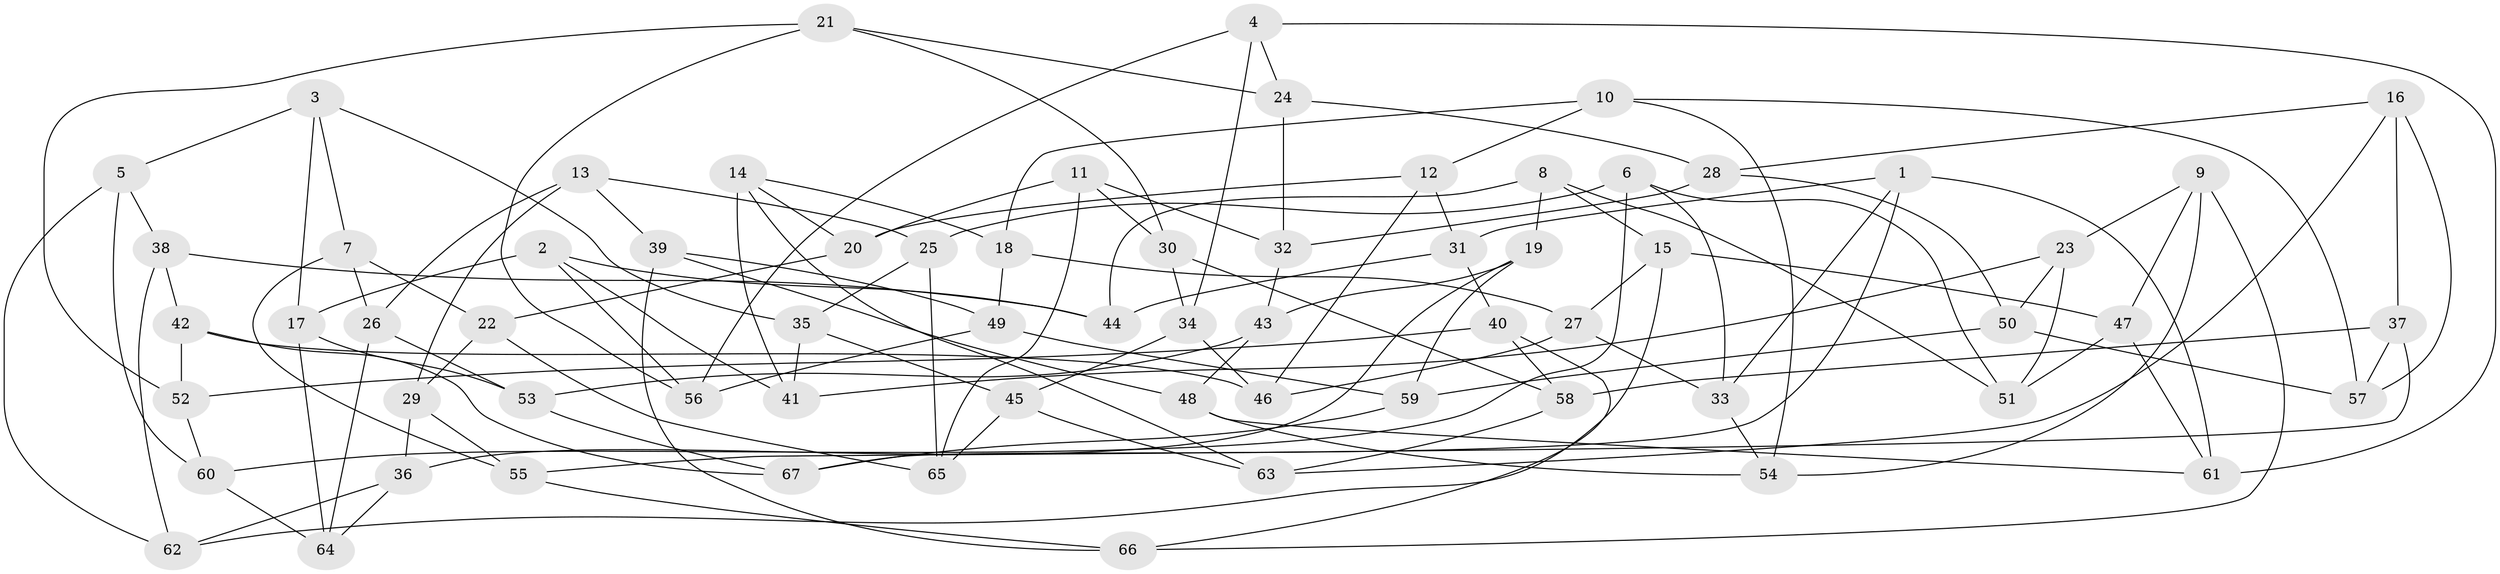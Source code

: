 // Generated by graph-tools (version 1.1) at 2025/37/03/09/25 02:37:52]
// undirected, 67 vertices, 134 edges
graph export_dot {
graph [start="1"]
  node [color=gray90,style=filled];
  1;
  2;
  3;
  4;
  5;
  6;
  7;
  8;
  9;
  10;
  11;
  12;
  13;
  14;
  15;
  16;
  17;
  18;
  19;
  20;
  21;
  22;
  23;
  24;
  25;
  26;
  27;
  28;
  29;
  30;
  31;
  32;
  33;
  34;
  35;
  36;
  37;
  38;
  39;
  40;
  41;
  42;
  43;
  44;
  45;
  46;
  47;
  48;
  49;
  50;
  51;
  52;
  53;
  54;
  55;
  56;
  57;
  58;
  59;
  60;
  61;
  62;
  63;
  64;
  65;
  66;
  67;
  1 -- 61;
  1 -- 33;
  1 -- 31;
  1 -- 67;
  2 -- 41;
  2 -- 56;
  2 -- 44;
  2 -- 17;
  3 -- 5;
  3 -- 35;
  3 -- 7;
  3 -- 17;
  4 -- 56;
  4 -- 24;
  4 -- 61;
  4 -- 34;
  5 -- 62;
  5 -- 60;
  5 -- 38;
  6 -- 60;
  6 -- 51;
  6 -- 25;
  6 -- 33;
  7 -- 22;
  7 -- 55;
  7 -- 26;
  8 -- 15;
  8 -- 19;
  8 -- 44;
  8 -- 51;
  9 -- 47;
  9 -- 66;
  9 -- 54;
  9 -- 23;
  10 -- 54;
  10 -- 12;
  10 -- 57;
  10 -- 18;
  11 -- 20;
  11 -- 30;
  11 -- 32;
  11 -- 65;
  12 -- 20;
  12 -- 46;
  12 -- 31;
  13 -- 26;
  13 -- 29;
  13 -- 39;
  13 -- 25;
  14 -- 41;
  14 -- 20;
  14 -- 63;
  14 -- 18;
  15 -- 27;
  15 -- 47;
  15 -- 62;
  16 -- 37;
  16 -- 63;
  16 -- 28;
  16 -- 57;
  17 -- 53;
  17 -- 64;
  18 -- 49;
  18 -- 27;
  19 -- 43;
  19 -- 36;
  19 -- 59;
  20 -- 22;
  21 -- 30;
  21 -- 56;
  21 -- 52;
  21 -- 24;
  22 -- 29;
  22 -- 65;
  23 -- 50;
  23 -- 51;
  23 -- 41;
  24 -- 28;
  24 -- 32;
  25 -- 65;
  25 -- 35;
  26 -- 53;
  26 -- 64;
  27 -- 46;
  27 -- 33;
  28 -- 32;
  28 -- 50;
  29 -- 36;
  29 -- 55;
  30 -- 58;
  30 -- 34;
  31 -- 44;
  31 -- 40;
  32 -- 43;
  33 -- 54;
  34 -- 45;
  34 -- 46;
  35 -- 41;
  35 -- 45;
  36 -- 62;
  36 -- 64;
  37 -- 55;
  37 -- 57;
  37 -- 58;
  38 -- 42;
  38 -- 62;
  38 -- 44;
  39 -- 48;
  39 -- 66;
  39 -- 49;
  40 -- 66;
  40 -- 52;
  40 -- 58;
  42 -- 52;
  42 -- 67;
  42 -- 46;
  43 -- 48;
  43 -- 53;
  45 -- 65;
  45 -- 63;
  47 -- 51;
  47 -- 61;
  48 -- 61;
  48 -- 54;
  49 -- 59;
  49 -- 56;
  50 -- 57;
  50 -- 59;
  52 -- 60;
  53 -- 67;
  55 -- 66;
  58 -- 63;
  59 -- 67;
  60 -- 64;
}
